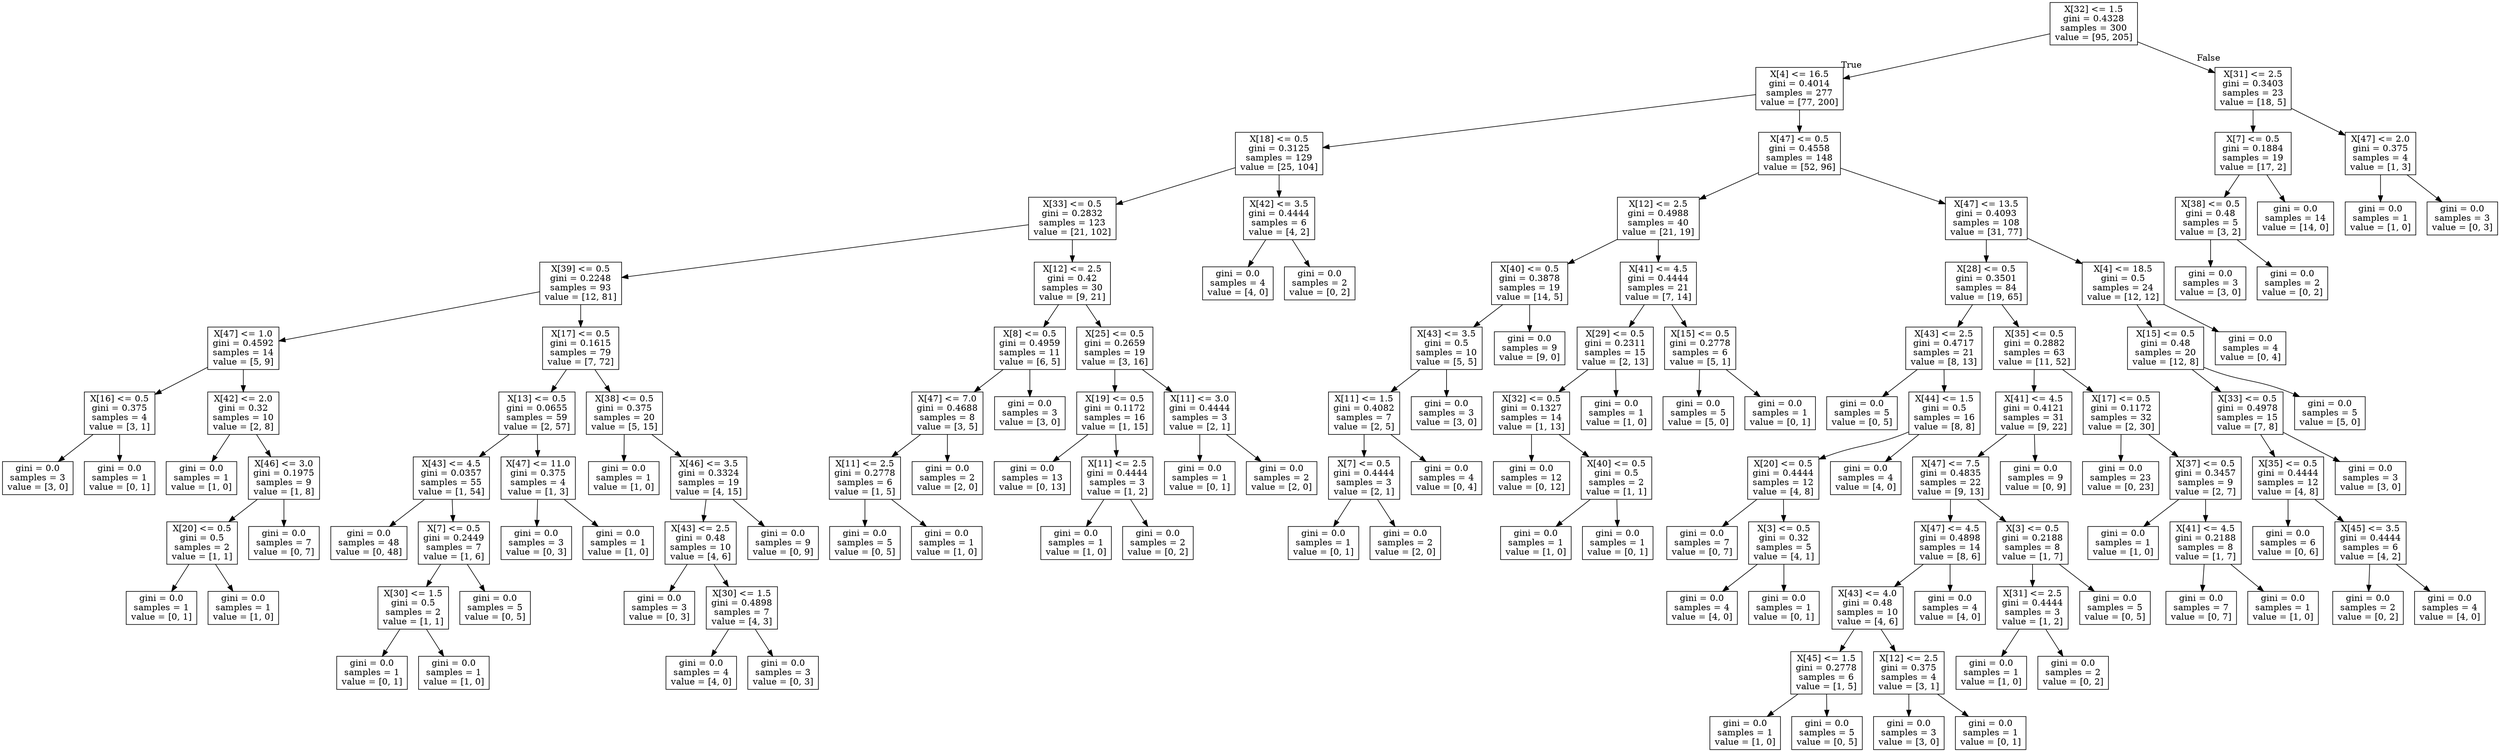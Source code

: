 digraph Tree {
node [shape=box] ;
0 [label="X[32] <= 1.5\ngini = 0.4328\nsamples = 300\nvalue = [95, 205]"] ;
1 [label="X[4] <= 16.5\ngini = 0.4014\nsamples = 277\nvalue = [77, 200]"] ;
0 -> 1 [labeldistance=2.5, labelangle=45, headlabel="True"] ;
2 [label="X[18] <= 0.5\ngini = 0.3125\nsamples = 129\nvalue = [25, 104]"] ;
1 -> 2 ;
3 [label="X[33] <= 0.5\ngini = 0.2832\nsamples = 123\nvalue = [21, 102]"] ;
2 -> 3 ;
4 [label="X[39] <= 0.5\ngini = 0.2248\nsamples = 93\nvalue = [12, 81]"] ;
3 -> 4 ;
5 [label="X[47] <= 1.0\ngini = 0.4592\nsamples = 14\nvalue = [5, 9]"] ;
4 -> 5 ;
6 [label="X[16] <= 0.5\ngini = 0.375\nsamples = 4\nvalue = [3, 1]"] ;
5 -> 6 ;
7 [label="gini = 0.0\nsamples = 3\nvalue = [3, 0]"] ;
6 -> 7 ;
8 [label="gini = 0.0\nsamples = 1\nvalue = [0, 1]"] ;
6 -> 8 ;
9 [label="X[42] <= 2.0\ngini = 0.32\nsamples = 10\nvalue = [2, 8]"] ;
5 -> 9 ;
10 [label="gini = 0.0\nsamples = 1\nvalue = [1, 0]"] ;
9 -> 10 ;
11 [label="X[46] <= 3.0\ngini = 0.1975\nsamples = 9\nvalue = [1, 8]"] ;
9 -> 11 ;
12 [label="X[20] <= 0.5\ngini = 0.5\nsamples = 2\nvalue = [1, 1]"] ;
11 -> 12 ;
13 [label="gini = 0.0\nsamples = 1\nvalue = [0, 1]"] ;
12 -> 13 ;
14 [label="gini = 0.0\nsamples = 1\nvalue = [1, 0]"] ;
12 -> 14 ;
15 [label="gini = 0.0\nsamples = 7\nvalue = [0, 7]"] ;
11 -> 15 ;
16 [label="X[17] <= 0.5\ngini = 0.1615\nsamples = 79\nvalue = [7, 72]"] ;
4 -> 16 ;
17 [label="X[13] <= 0.5\ngini = 0.0655\nsamples = 59\nvalue = [2, 57]"] ;
16 -> 17 ;
18 [label="X[43] <= 4.5\ngini = 0.0357\nsamples = 55\nvalue = [1, 54]"] ;
17 -> 18 ;
19 [label="gini = 0.0\nsamples = 48\nvalue = [0, 48]"] ;
18 -> 19 ;
20 [label="X[7] <= 0.5\ngini = 0.2449\nsamples = 7\nvalue = [1, 6]"] ;
18 -> 20 ;
21 [label="X[30] <= 1.5\ngini = 0.5\nsamples = 2\nvalue = [1, 1]"] ;
20 -> 21 ;
22 [label="gini = 0.0\nsamples = 1\nvalue = [0, 1]"] ;
21 -> 22 ;
23 [label="gini = 0.0\nsamples = 1\nvalue = [1, 0]"] ;
21 -> 23 ;
24 [label="gini = 0.0\nsamples = 5\nvalue = [0, 5]"] ;
20 -> 24 ;
25 [label="X[47] <= 11.0\ngini = 0.375\nsamples = 4\nvalue = [1, 3]"] ;
17 -> 25 ;
26 [label="gini = 0.0\nsamples = 3\nvalue = [0, 3]"] ;
25 -> 26 ;
27 [label="gini = 0.0\nsamples = 1\nvalue = [1, 0]"] ;
25 -> 27 ;
28 [label="X[38] <= 0.5\ngini = 0.375\nsamples = 20\nvalue = [5, 15]"] ;
16 -> 28 ;
29 [label="gini = 0.0\nsamples = 1\nvalue = [1, 0]"] ;
28 -> 29 ;
30 [label="X[46] <= 3.5\ngini = 0.3324\nsamples = 19\nvalue = [4, 15]"] ;
28 -> 30 ;
31 [label="X[43] <= 2.5\ngini = 0.48\nsamples = 10\nvalue = [4, 6]"] ;
30 -> 31 ;
32 [label="gini = 0.0\nsamples = 3\nvalue = [0, 3]"] ;
31 -> 32 ;
33 [label="X[30] <= 1.5\ngini = 0.4898\nsamples = 7\nvalue = [4, 3]"] ;
31 -> 33 ;
34 [label="gini = 0.0\nsamples = 4\nvalue = [4, 0]"] ;
33 -> 34 ;
35 [label="gini = 0.0\nsamples = 3\nvalue = [0, 3]"] ;
33 -> 35 ;
36 [label="gini = 0.0\nsamples = 9\nvalue = [0, 9]"] ;
30 -> 36 ;
37 [label="X[12] <= 2.5\ngini = 0.42\nsamples = 30\nvalue = [9, 21]"] ;
3 -> 37 ;
38 [label="X[8] <= 0.5\ngini = 0.4959\nsamples = 11\nvalue = [6, 5]"] ;
37 -> 38 ;
39 [label="X[47] <= 7.0\ngini = 0.4688\nsamples = 8\nvalue = [3, 5]"] ;
38 -> 39 ;
40 [label="X[11] <= 2.5\ngini = 0.2778\nsamples = 6\nvalue = [1, 5]"] ;
39 -> 40 ;
41 [label="gini = 0.0\nsamples = 5\nvalue = [0, 5]"] ;
40 -> 41 ;
42 [label="gini = 0.0\nsamples = 1\nvalue = [1, 0]"] ;
40 -> 42 ;
43 [label="gini = 0.0\nsamples = 2\nvalue = [2, 0]"] ;
39 -> 43 ;
44 [label="gini = 0.0\nsamples = 3\nvalue = [3, 0]"] ;
38 -> 44 ;
45 [label="X[25] <= 0.5\ngini = 0.2659\nsamples = 19\nvalue = [3, 16]"] ;
37 -> 45 ;
46 [label="X[19] <= 0.5\ngini = 0.1172\nsamples = 16\nvalue = [1, 15]"] ;
45 -> 46 ;
47 [label="gini = 0.0\nsamples = 13\nvalue = [0, 13]"] ;
46 -> 47 ;
48 [label="X[11] <= 2.5\ngini = 0.4444\nsamples = 3\nvalue = [1, 2]"] ;
46 -> 48 ;
49 [label="gini = 0.0\nsamples = 1\nvalue = [1, 0]"] ;
48 -> 49 ;
50 [label="gini = 0.0\nsamples = 2\nvalue = [0, 2]"] ;
48 -> 50 ;
51 [label="X[11] <= 3.0\ngini = 0.4444\nsamples = 3\nvalue = [2, 1]"] ;
45 -> 51 ;
52 [label="gini = 0.0\nsamples = 1\nvalue = [0, 1]"] ;
51 -> 52 ;
53 [label="gini = 0.0\nsamples = 2\nvalue = [2, 0]"] ;
51 -> 53 ;
54 [label="X[42] <= 3.5\ngini = 0.4444\nsamples = 6\nvalue = [4, 2]"] ;
2 -> 54 ;
55 [label="gini = 0.0\nsamples = 4\nvalue = [4, 0]"] ;
54 -> 55 ;
56 [label="gini = 0.0\nsamples = 2\nvalue = [0, 2]"] ;
54 -> 56 ;
57 [label="X[47] <= 0.5\ngini = 0.4558\nsamples = 148\nvalue = [52, 96]"] ;
1 -> 57 ;
58 [label="X[12] <= 2.5\ngini = 0.4988\nsamples = 40\nvalue = [21, 19]"] ;
57 -> 58 ;
59 [label="X[40] <= 0.5\ngini = 0.3878\nsamples = 19\nvalue = [14, 5]"] ;
58 -> 59 ;
60 [label="X[43] <= 3.5\ngini = 0.5\nsamples = 10\nvalue = [5, 5]"] ;
59 -> 60 ;
61 [label="X[11] <= 1.5\ngini = 0.4082\nsamples = 7\nvalue = [2, 5]"] ;
60 -> 61 ;
62 [label="X[7] <= 0.5\ngini = 0.4444\nsamples = 3\nvalue = [2, 1]"] ;
61 -> 62 ;
63 [label="gini = 0.0\nsamples = 1\nvalue = [0, 1]"] ;
62 -> 63 ;
64 [label="gini = 0.0\nsamples = 2\nvalue = [2, 0]"] ;
62 -> 64 ;
65 [label="gini = 0.0\nsamples = 4\nvalue = [0, 4]"] ;
61 -> 65 ;
66 [label="gini = 0.0\nsamples = 3\nvalue = [3, 0]"] ;
60 -> 66 ;
67 [label="gini = 0.0\nsamples = 9\nvalue = [9, 0]"] ;
59 -> 67 ;
68 [label="X[41] <= 4.5\ngini = 0.4444\nsamples = 21\nvalue = [7, 14]"] ;
58 -> 68 ;
69 [label="X[29] <= 0.5\ngini = 0.2311\nsamples = 15\nvalue = [2, 13]"] ;
68 -> 69 ;
70 [label="X[32] <= 0.5\ngini = 0.1327\nsamples = 14\nvalue = [1, 13]"] ;
69 -> 70 ;
71 [label="gini = 0.0\nsamples = 12\nvalue = [0, 12]"] ;
70 -> 71 ;
72 [label="X[40] <= 0.5\ngini = 0.5\nsamples = 2\nvalue = [1, 1]"] ;
70 -> 72 ;
73 [label="gini = 0.0\nsamples = 1\nvalue = [1, 0]"] ;
72 -> 73 ;
74 [label="gini = 0.0\nsamples = 1\nvalue = [0, 1]"] ;
72 -> 74 ;
75 [label="gini = 0.0\nsamples = 1\nvalue = [1, 0]"] ;
69 -> 75 ;
76 [label="X[15] <= 0.5\ngini = 0.2778\nsamples = 6\nvalue = [5, 1]"] ;
68 -> 76 ;
77 [label="gini = 0.0\nsamples = 5\nvalue = [5, 0]"] ;
76 -> 77 ;
78 [label="gini = 0.0\nsamples = 1\nvalue = [0, 1]"] ;
76 -> 78 ;
79 [label="X[47] <= 13.5\ngini = 0.4093\nsamples = 108\nvalue = [31, 77]"] ;
57 -> 79 ;
80 [label="X[28] <= 0.5\ngini = 0.3501\nsamples = 84\nvalue = [19, 65]"] ;
79 -> 80 ;
81 [label="X[43] <= 2.5\ngini = 0.4717\nsamples = 21\nvalue = [8, 13]"] ;
80 -> 81 ;
82 [label="gini = 0.0\nsamples = 5\nvalue = [0, 5]"] ;
81 -> 82 ;
83 [label="X[44] <= 1.5\ngini = 0.5\nsamples = 16\nvalue = [8, 8]"] ;
81 -> 83 ;
84 [label="X[20] <= 0.5\ngini = 0.4444\nsamples = 12\nvalue = [4, 8]"] ;
83 -> 84 ;
85 [label="gini = 0.0\nsamples = 7\nvalue = [0, 7]"] ;
84 -> 85 ;
86 [label="X[3] <= 0.5\ngini = 0.32\nsamples = 5\nvalue = [4, 1]"] ;
84 -> 86 ;
87 [label="gini = 0.0\nsamples = 4\nvalue = [4, 0]"] ;
86 -> 87 ;
88 [label="gini = 0.0\nsamples = 1\nvalue = [0, 1]"] ;
86 -> 88 ;
89 [label="gini = 0.0\nsamples = 4\nvalue = [4, 0]"] ;
83 -> 89 ;
90 [label="X[35] <= 0.5\ngini = 0.2882\nsamples = 63\nvalue = [11, 52]"] ;
80 -> 90 ;
91 [label="X[41] <= 4.5\ngini = 0.4121\nsamples = 31\nvalue = [9, 22]"] ;
90 -> 91 ;
92 [label="X[47] <= 7.5\ngini = 0.4835\nsamples = 22\nvalue = [9, 13]"] ;
91 -> 92 ;
93 [label="X[47] <= 4.5\ngini = 0.4898\nsamples = 14\nvalue = [8, 6]"] ;
92 -> 93 ;
94 [label="X[43] <= 4.0\ngini = 0.48\nsamples = 10\nvalue = [4, 6]"] ;
93 -> 94 ;
95 [label="X[45] <= 1.5\ngini = 0.2778\nsamples = 6\nvalue = [1, 5]"] ;
94 -> 95 ;
96 [label="gini = 0.0\nsamples = 1\nvalue = [1, 0]"] ;
95 -> 96 ;
97 [label="gini = 0.0\nsamples = 5\nvalue = [0, 5]"] ;
95 -> 97 ;
98 [label="X[12] <= 2.5\ngini = 0.375\nsamples = 4\nvalue = [3, 1]"] ;
94 -> 98 ;
99 [label="gini = 0.0\nsamples = 3\nvalue = [3, 0]"] ;
98 -> 99 ;
100 [label="gini = 0.0\nsamples = 1\nvalue = [0, 1]"] ;
98 -> 100 ;
101 [label="gini = 0.0\nsamples = 4\nvalue = [4, 0]"] ;
93 -> 101 ;
102 [label="X[3] <= 0.5\ngini = 0.2188\nsamples = 8\nvalue = [1, 7]"] ;
92 -> 102 ;
103 [label="X[31] <= 2.5\ngini = 0.4444\nsamples = 3\nvalue = [1, 2]"] ;
102 -> 103 ;
104 [label="gini = 0.0\nsamples = 1\nvalue = [1, 0]"] ;
103 -> 104 ;
105 [label="gini = 0.0\nsamples = 2\nvalue = [0, 2]"] ;
103 -> 105 ;
106 [label="gini = 0.0\nsamples = 5\nvalue = [0, 5]"] ;
102 -> 106 ;
107 [label="gini = 0.0\nsamples = 9\nvalue = [0, 9]"] ;
91 -> 107 ;
108 [label="X[17] <= 0.5\ngini = 0.1172\nsamples = 32\nvalue = [2, 30]"] ;
90 -> 108 ;
109 [label="gini = 0.0\nsamples = 23\nvalue = [0, 23]"] ;
108 -> 109 ;
110 [label="X[37] <= 0.5\ngini = 0.3457\nsamples = 9\nvalue = [2, 7]"] ;
108 -> 110 ;
111 [label="gini = 0.0\nsamples = 1\nvalue = [1, 0]"] ;
110 -> 111 ;
112 [label="X[41] <= 4.5\ngini = 0.2188\nsamples = 8\nvalue = [1, 7]"] ;
110 -> 112 ;
113 [label="gini = 0.0\nsamples = 7\nvalue = [0, 7]"] ;
112 -> 113 ;
114 [label="gini = 0.0\nsamples = 1\nvalue = [1, 0]"] ;
112 -> 114 ;
115 [label="X[4] <= 18.5\ngini = 0.5\nsamples = 24\nvalue = [12, 12]"] ;
79 -> 115 ;
116 [label="X[15] <= 0.5\ngini = 0.48\nsamples = 20\nvalue = [12, 8]"] ;
115 -> 116 ;
117 [label="X[33] <= 0.5\ngini = 0.4978\nsamples = 15\nvalue = [7, 8]"] ;
116 -> 117 ;
118 [label="X[35] <= 0.5\ngini = 0.4444\nsamples = 12\nvalue = [4, 8]"] ;
117 -> 118 ;
119 [label="gini = 0.0\nsamples = 6\nvalue = [0, 6]"] ;
118 -> 119 ;
120 [label="X[45] <= 3.5\ngini = 0.4444\nsamples = 6\nvalue = [4, 2]"] ;
118 -> 120 ;
121 [label="gini = 0.0\nsamples = 2\nvalue = [0, 2]"] ;
120 -> 121 ;
122 [label="gini = 0.0\nsamples = 4\nvalue = [4, 0]"] ;
120 -> 122 ;
123 [label="gini = 0.0\nsamples = 3\nvalue = [3, 0]"] ;
117 -> 123 ;
124 [label="gini = 0.0\nsamples = 5\nvalue = [5, 0]"] ;
116 -> 124 ;
125 [label="gini = 0.0\nsamples = 4\nvalue = [0, 4]"] ;
115 -> 125 ;
126 [label="X[31] <= 2.5\ngini = 0.3403\nsamples = 23\nvalue = [18, 5]"] ;
0 -> 126 [labeldistance=2.5, labelangle=-45, headlabel="False"] ;
127 [label="X[7] <= 0.5\ngini = 0.1884\nsamples = 19\nvalue = [17, 2]"] ;
126 -> 127 ;
128 [label="X[38] <= 0.5\ngini = 0.48\nsamples = 5\nvalue = [3, 2]"] ;
127 -> 128 ;
129 [label="gini = 0.0\nsamples = 3\nvalue = [3, 0]"] ;
128 -> 129 ;
130 [label="gini = 0.0\nsamples = 2\nvalue = [0, 2]"] ;
128 -> 130 ;
131 [label="gini = 0.0\nsamples = 14\nvalue = [14, 0]"] ;
127 -> 131 ;
132 [label="X[47] <= 2.0\ngini = 0.375\nsamples = 4\nvalue = [1, 3]"] ;
126 -> 132 ;
133 [label="gini = 0.0\nsamples = 1\nvalue = [1, 0]"] ;
132 -> 133 ;
134 [label="gini = 0.0\nsamples = 3\nvalue = [0, 3]"] ;
132 -> 134 ;
}